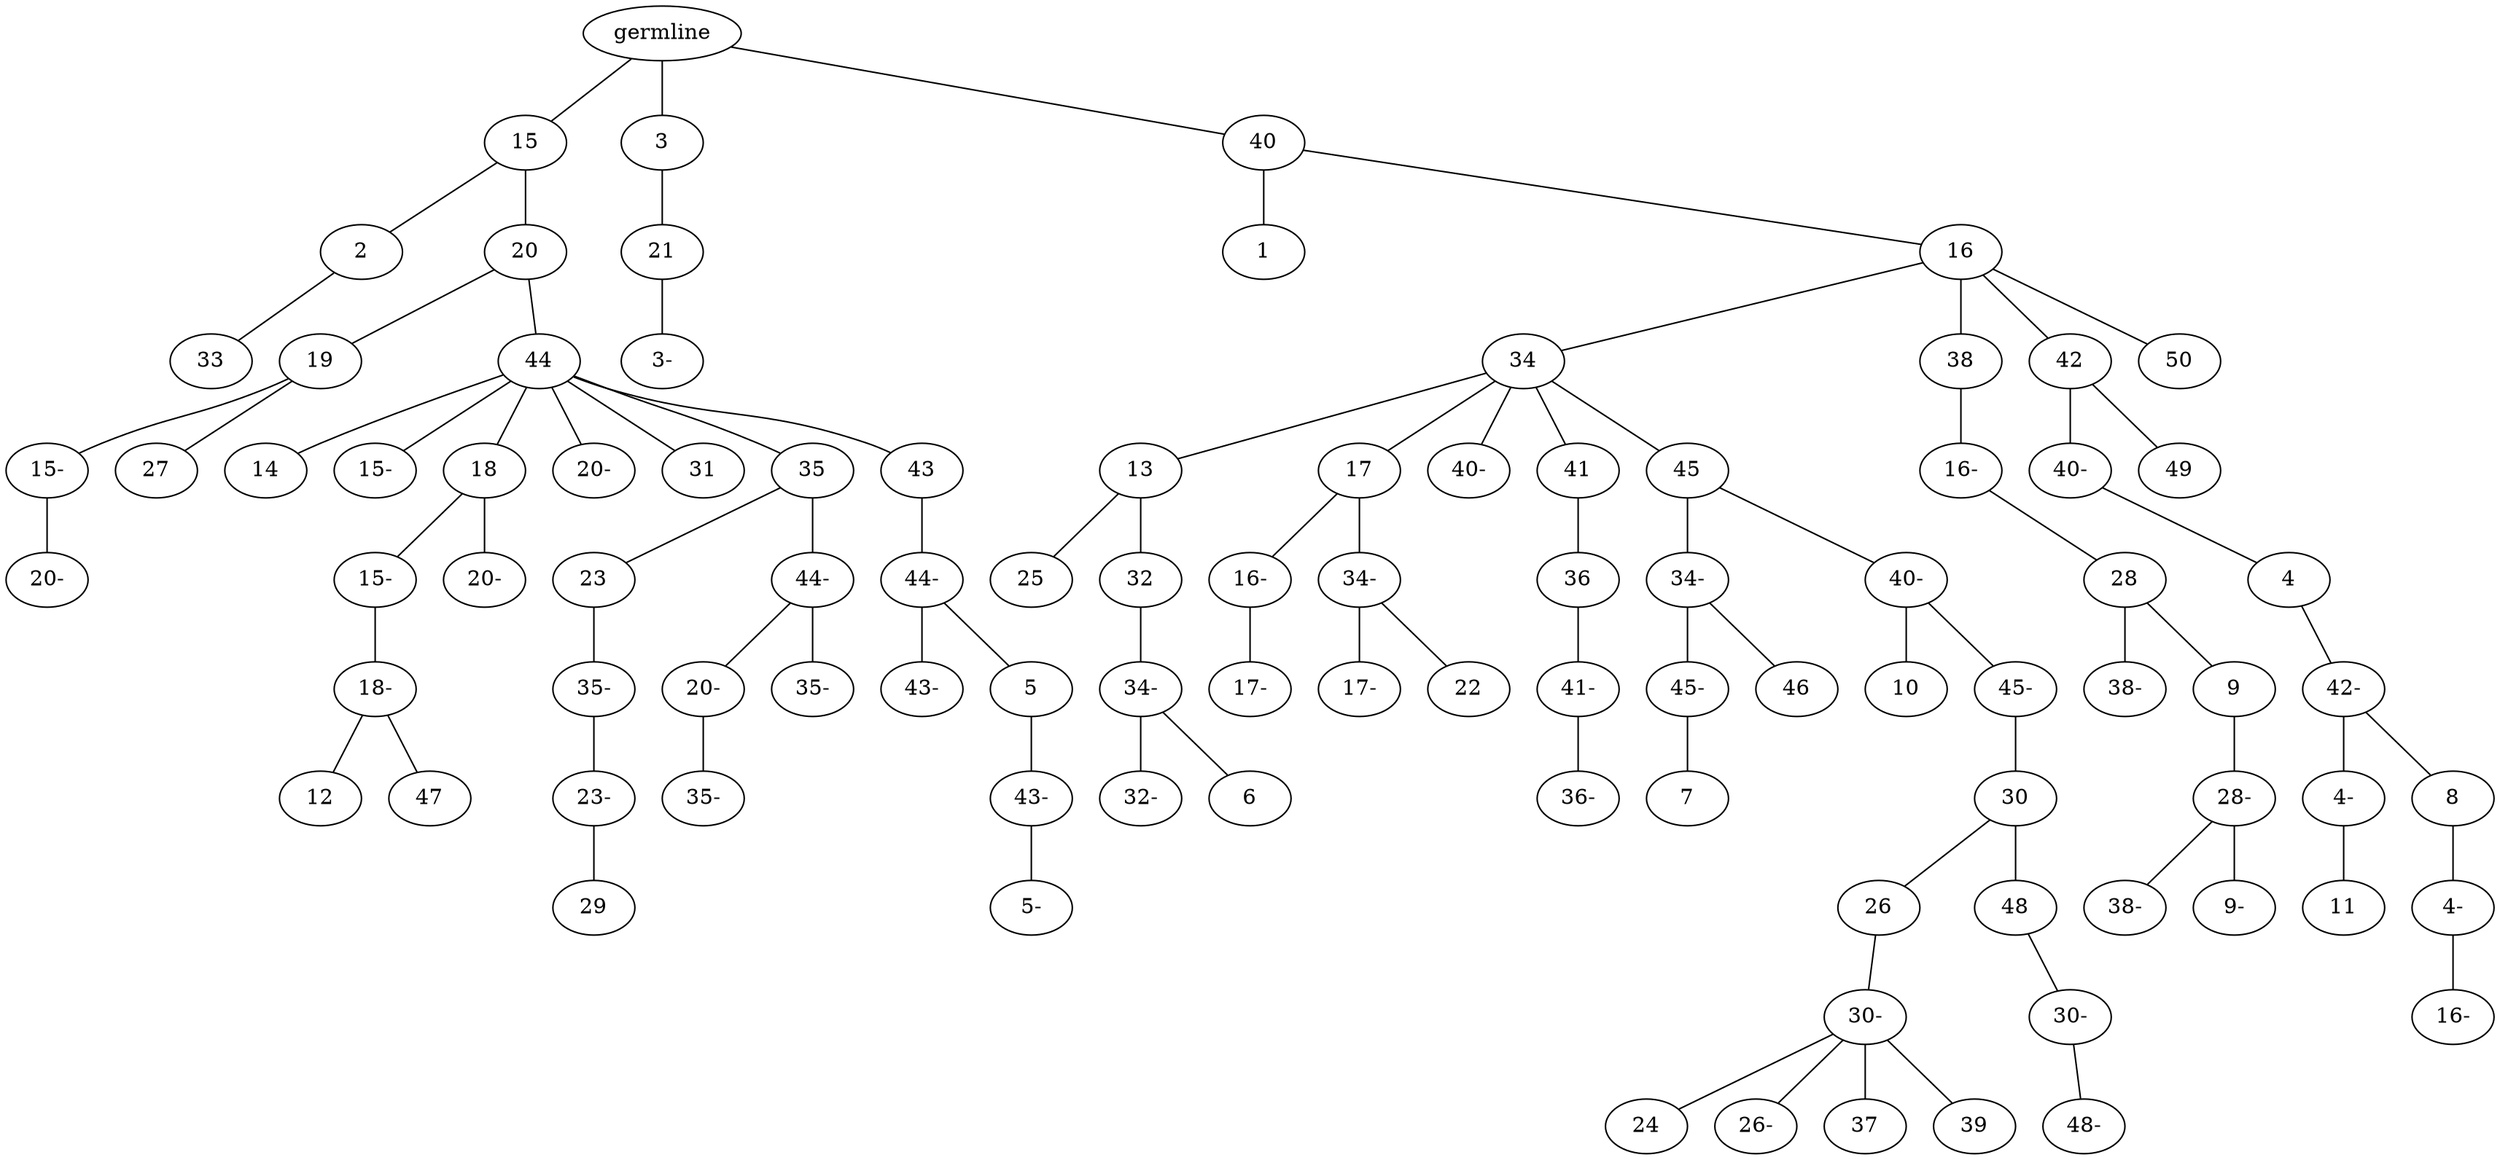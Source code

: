 graph tree {
    "140328370924608" [label="germline"];
    "140328370998000" [label="15"];
    "140328370995936" [label="2"];
    "140328370997136" [label="33"];
    "140328370996848" [label="20"];
    "140328370995600" [label="19"];
    "140328370997088" [label="15-"];
    "140328370568736" [label="20-"];
    "140328370995408" [label="27"];
    "140328370996800" [label="44"];
    "140328370997856" [label="14"];
    "140328370995264" [label="15-"];
    "140328371258368" [label="18"];
    "140328371261296" [label="15-"];
    "140328371258032" [label="18-"];
    "140328371258320" [label="12"];
    "140328371258944" [label="47"];
    "140328371257648" [label="20-"];
    "140328373025520" [label="20-"];
    "140328373026096" [label="31"];
    "140328371259280" [label="35"];
    "140328371258416" [label="23"];
    "140328371263232" [label="35-"];
    "140328371264480" [label="23-"];
    "140328371264960" [label="29"];
    "140328371258560" [label="44-"];
    "140328371262704" [label="20-"];
    "140328371263136" [label="35-"];
    "140328371264816" [label="35-"];
    "140328371259568" [label="43"];
    "140328371262128" [label="44-"];
    "140328371265440" [label="43-"];
    "140328371263376" [label="5"];
    "140328371265344" [label="43-"];
    "140328371265248" [label="5-"];
    "140328371561520" [label="3"];
    "140328370997904" [label="21"];
    "140328371257840" [label="3-"];
    "140328370998048" [label="40"];
    "140328370997616" [label="1"];
    "140328371259184" [label="16"];
    "140328371262176" [label="34"];
    "140328371264768" [label="13"];
    "140328371264576" [label="25"];
    "140328371262848" [label="32"];
    "140328371264000" [label="34-"];
    "140328371262416" [label="32-"];
    "140328371264336" [label="6"];
    "140328371263040" [label="17"];
    "140328371261840" [label="16-"];
    "140328371263664" [label="17-"];
    "140328371263472" [label="34-"];
    "140328371263568" [label="17-"];
    "140328371262560" [label="22"];
    "140328371261600" [label="40-"];
    "140328371261984" [label="41"];
    "140328371265488" [label="36"];
    "140328371264048" [label="41-"];
    "140328371277200" [label="36-"];
    "140328371263280" [label="45"];
    "140328371261504" [label="34-"];
    "140328371277152" [label="45-"];
    "140328371174464" [label="7"];
    "140328371274272" [label="46"];
    "140328371261696" [label="40-"];
    "140328371174992" [label="10"];
    "140328371175040" [label="45-"];
    "140328371173984" [label="30"];
    "140328371175088" [label="26"];
    "140328373074720" [label="30-"];
    "140328373073184" [label="24"];
    "140328373072128" [label="26-"];
    "140328373075440" [label="37"];
    "140328373074432" [label="39"];
    "140328371175184" [label="48"];
    "140328373072848" [label="30-"];
    "140328373072368" [label="48-"];
    "140328371262656" [label="38"];
    "140328371262896" [label="16-"];
    "140328371274560" [label="28"];
    "140328371174800" [label="38-"];
    "140328371174512" [label="9"];
    "140328373074576" [label="28-"];
    "140328373074864" [label="38-"];
    "140328373075872" [label="9-"];
    "140328371263760" [label="42"];
    "140328371261648" [label="40-"];
    "140328373074528" [label="4"];
    "140328373072320" [label="42-"];
    "140328373075152" [label="4-"];
    "140328373072512" [label="11"];
    "140328373073568" [label="8"];
    "140328373072176" [label="4-"];
    "140328373160928" [label="16-"];
    "140328371172640" [label="49"];
    "140328371274032" [label="50"];
    "140328370924608" -- "140328370998000";
    "140328370924608" -- "140328371561520";
    "140328370924608" -- "140328370998048";
    "140328370998000" -- "140328370995936";
    "140328370998000" -- "140328370996848";
    "140328370995936" -- "140328370997136";
    "140328370996848" -- "140328370995600";
    "140328370996848" -- "140328370996800";
    "140328370995600" -- "140328370997088";
    "140328370995600" -- "140328370995408";
    "140328370997088" -- "140328370568736";
    "140328370996800" -- "140328370997856";
    "140328370996800" -- "140328370995264";
    "140328370996800" -- "140328371258368";
    "140328370996800" -- "140328373025520";
    "140328370996800" -- "140328373026096";
    "140328370996800" -- "140328371259280";
    "140328370996800" -- "140328371259568";
    "140328371258368" -- "140328371261296";
    "140328371258368" -- "140328371257648";
    "140328371261296" -- "140328371258032";
    "140328371258032" -- "140328371258320";
    "140328371258032" -- "140328371258944";
    "140328371259280" -- "140328371258416";
    "140328371259280" -- "140328371258560";
    "140328371258416" -- "140328371263232";
    "140328371263232" -- "140328371264480";
    "140328371264480" -- "140328371264960";
    "140328371258560" -- "140328371262704";
    "140328371258560" -- "140328371264816";
    "140328371262704" -- "140328371263136";
    "140328371259568" -- "140328371262128";
    "140328371262128" -- "140328371265440";
    "140328371262128" -- "140328371263376";
    "140328371263376" -- "140328371265344";
    "140328371265344" -- "140328371265248";
    "140328371561520" -- "140328370997904";
    "140328370997904" -- "140328371257840";
    "140328370998048" -- "140328370997616";
    "140328370998048" -- "140328371259184";
    "140328371259184" -- "140328371262176";
    "140328371259184" -- "140328371262656";
    "140328371259184" -- "140328371263760";
    "140328371259184" -- "140328371274032";
    "140328371262176" -- "140328371264768";
    "140328371262176" -- "140328371263040";
    "140328371262176" -- "140328371261600";
    "140328371262176" -- "140328371261984";
    "140328371262176" -- "140328371263280";
    "140328371264768" -- "140328371264576";
    "140328371264768" -- "140328371262848";
    "140328371262848" -- "140328371264000";
    "140328371264000" -- "140328371262416";
    "140328371264000" -- "140328371264336";
    "140328371263040" -- "140328371261840";
    "140328371263040" -- "140328371263472";
    "140328371261840" -- "140328371263664";
    "140328371263472" -- "140328371263568";
    "140328371263472" -- "140328371262560";
    "140328371261984" -- "140328371265488";
    "140328371265488" -- "140328371264048";
    "140328371264048" -- "140328371277200";
    "140328371263280" -- "140328371261504";
    "140328371263280" -- "140328371261696";
    "140328371261504" -- "140328371277152";
    "140328371261504" -- "140328371274272";
    "140328371277152" -- "140328371174464";
    "140328371261696" -- "140328371174992";
    "140328371261696" -- "140328371175040";
    "140328371175040" -- "140328371173984";
    "140328371173984" -- "140328371175088";
    "140328371173984" -- "140328371175184";
    "140328371175088" -- "140328373074720";
    "140328373074720" -- "140328373073184";
    "140328373074720" -- "140328373072128";
    "140328373074720" -- "140328373075440";
    "140328373074720" -- "140328373074432";
    "140328371175184" -- "140328373072848";
    "140328373072848" -- "140328373072368";
    "140328371262656" -- "140328371262896";
    "140328371262896" -- "140328371274560";
    "140328371274560" -- "140328371174800";
    "140328371274560" -- "140328371174512";
    "140328371174512" -- "140328373074576";
    "140328373074576" -- "140328373074864";
    "140328373074576" -- "140328373075872";
    "140328371263760" -- "140328371261648";
    "140328371263760" -- "140328371172640";
    "140328371261648" -- "140328373074528";
    "140328373074528" -- "140328373072320";
    "140328373072320" -- "140328373075152";
    "140328373072320" -- "140328373073568";
    "140328373075152" -- "140328373072512";
    "140328373073568" -- "140328373072176";
    "140328373072176" -- "140328373160928";
}
